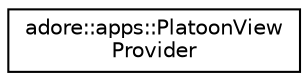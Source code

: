 digraph "Graphical Class Hierarchy"
{
 // LATEX_PDF_SIZE
  edge [fontname="Helvetica",fontsize="10",labelfontname="Helvetica",labelfontsize="10"];
  node [fontname="Helvetica",fontsize="10",shape=record];
  rankdir="LR";
  Node0 [label="adore::apps::PlatoonView\lProvider",height=0.2,width=0.4,color="black", fillcolor="white", style="filled",URL="$classadore_1_1apps_1_1PlatoonViewProvider.html",tooltip=" "];
}
